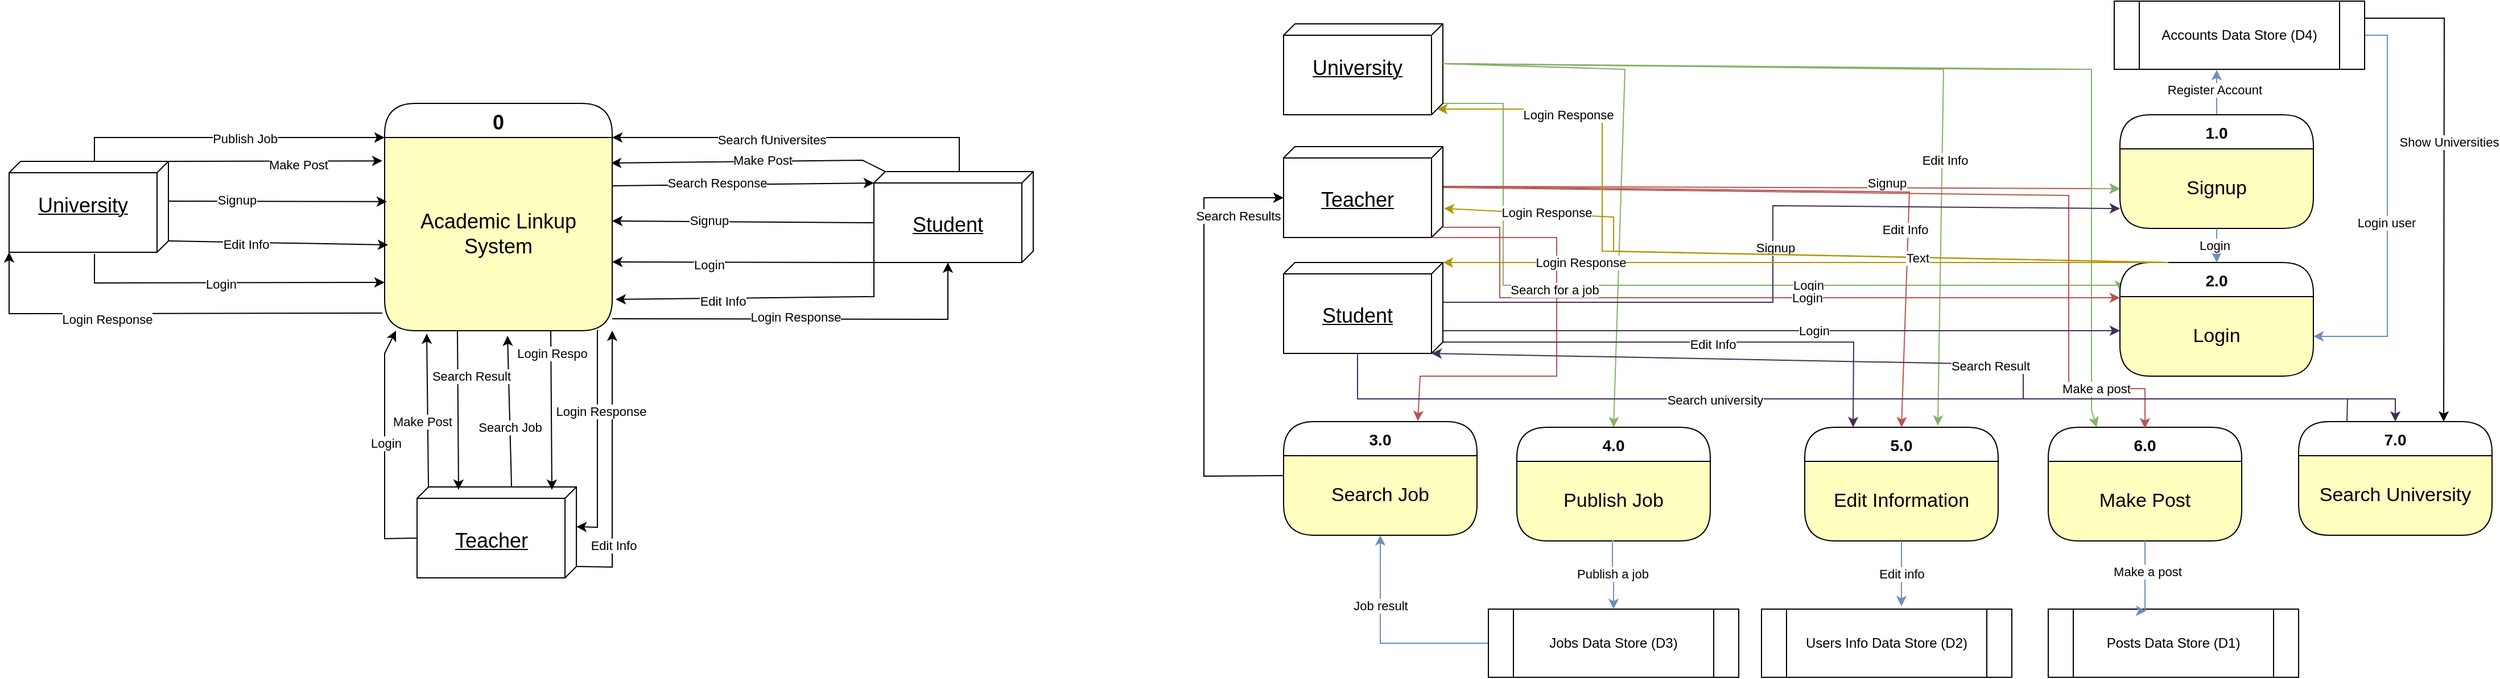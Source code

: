 <mxfile version="22.1.11" type="github">
  <diagram name="Page-1" id="b520641d-4fe3-3701-9064-5fc419738815">
    <mxGraphModel dx="2413" dy="696" grid="1" gridSize="10" guides="1" tooltips="1" connect="1" arrows="1" fold="1" page="1" pageScale="1" pageWidth="1100" pageHeight="850" background="none" math="0" shadow="0">
      <root>
        <mxCell id="0" />
        <mxCell id="1" parent="0" />
        <mxCell id="0HZ5bVdCTYoosMjre-ow-92" style="edgeStyle=orthogonalEdgeStyle;rounded=0;orthogonalLoop=1;jettySize=auto;html=1;exitX=0;exitY=0;exitDx=70;exitDy=0;exitPerimeter=0;entryX=0;entryY=0.25;entryDx=0;entryDy=0;fillColor=#d5e8d4;strokeColor=#82b366;" edge="1" parent="1" source="0HZ5bVdCTYoosMjre-ow-3" target="0HZ5bVdCTYoosMjre-ow-9">
          <mxGeometry relative="1" as="geometry">
            <Array as="points">
              <mxPoint x="273" y="110" />
              <mxPoint x="273" y="270" />
              <mxPoint x="815" y="270" />
            </Array>
          </mxGeometry>
        </mxCell>
        <mxCell id="0HZ5bVdCTYoosMjre-ow-148" value="Login" style="edgeLabel;html=1;align=center;verticalAlign=middle;resizable=0;points=[];" vertex="1" connectable="0" parent="0HZ5bVdCTYoosMjre-ow-92">
          <mxGeometry x="0.347" y="-1" relative="1" as="geometry">
            <mxPoint x="-31" y="-1" as="offset" />
          </mxGeometry>
        </mxCell>
        <mxCell id="0HZ5bVdCTYoosMjre-ow-120" style="edgeStyle=none;rounded=0;orthogonalLoop=1;jettySize=auto;html=1;exitX=0;exitY=0;exitDx=35;exitDy=0;exitPerimeter=0;entryX=0.5;entryY=0;entryDx=0;entryDy=0;fillColor=#d5e8d4;strokeColor=#82b366;" edge="1" parent="1" source="0HZ5bVdCTYoosMjre-ow-3" target="0HZ5bVdCTYoosMjre-ow-111">
          <mxGeometry relative="1" as="geometry">
            <Array as="points">
              <mxPoint x="380" y="80" />
            </Array>
          </mxGeometry>
        </mxCell>
        <mxCell id="0HZ5bVdCTYoosMjre-ow-123" style="edgeStyle=none;rounded=0;orthogonalLoop=1;jettySize=auto;html=1;exitX=0;exitY=0;exitDx=35;exitDy=0;exitPerimeter=0;entryX=0.688;entryY=-0.015;entryDx=0;entryDy=0;fillColor=#d5e8d4;strokeColor=#82b366;entryPerimeter=0;" edge="1" parent="1" source="0HZ5bVdCTYoosMjre-ow-3" target="0HZ5bVdCTYoosMjre-ow-56">
          <mxGeometry relative="1" as="geometry">
            <Array as="points">
              <mxPoint x="660" y="80" />
            </Array>
          </mxGeometry>
        </mxCell>
        <mxCell id="0HZ5bVdCTYoosMjre-ow-145" value="Edit Info" style="edgeLabel;html=1;align=center;verticalAlign=middle;resizable=0;points=[];" vertex="1" connectable="0" parent="0HZ5bVdCTYoosMjre-ow-123">
          <mxGeometry x="0.38" y="2" relative="1" as="geometry">
            <mxPoint as="offset" />
          </mxGeometry>
        </mxCell>
        <mxCell id="0HZ5bVdCTYoosMjre-ow-124" style="edgeStyle=none;rounded=0;orthogonalLoop=1;jettySize=auto;html=1;exitX=0;exitY=0;exitDx=35;exitDy=0;exitPerimeter=0;entryX=0.25;entryY=0;entryDx=0;entryDy=0;fillColor=#d5e8d4;strokeColor=#82b366;" edge="1" parent="1" source="0HZ5bVdCTYoosMjre-ow-3" target="0HZ5bVdCTYoosMjre-ow-52">
          <mxGeometry relative="1" as="geometry">
            <Array as="points">
              <mxPoint x="790" y="80" />
              <mxPoint x="790" y="380" />
            </Array>
          </mxGeometry>
        </mxCell>
        <mxCell id="0HZ5bVdCTYoosMjre-ow-3" value="&lt;br&gt;&lt;font style=&quot;font-size: 18px;&quot;&gt;University&lt;/font&gt;" style="verticalAlign=top;align=center;spacingTop=8;spacingLeft=2;spacingRight=12;shape=cube;size=10;direction=south;fontStyle=4;html=1;whiteSpace=wrap;" vertex="1" parent="1">
          <mxGeometry x="80" y="40" width="140" height="80" as="geometry" />
        </mxCell>
        <mxCell id="0HZ5bVdCTYoosMjre-ow-94" style="edgeStyle=orthogonalEdgeStyle;rounded=0;orthogonalLoop=1;jettySize=auto;html=1;exitX=0.5;exitY=0;exitDx=0;exitDy=0;entryX=0.405;entryY=1.008;entryDx=0;entryDy=0;entryPerimeter=0;fillColor=#dae8fc;strokeColor=#6c8ebf;" edge="1" parent="1" source="0HZ5bVdCTYoosMjre-ow-4" target="0HZ5bVdCTYoosMjre-ow-22">
          <mxGeometry relative="1" as="geometry">
            <Array as="points">
              <mxPoint x="900" y="81" />
            </Array>
          </mxGeometry>
        </mxCell>
        <mxCell id="0HZ5bVdCTYoosMjre-ow-95" value="Register Account" style="edgeLabel;html=1;align=center;verticalAlign=middle;resizable=0;points=[];" vertex="1" connectable="0" parent="0HZ5bVdCTYoosMjre-ow-94">
          <mxGeometry x="0.1" y="2" relative="1" as="geometry">
            <mxPoint as="offset" />
          </mxGeometry>
        </mxCell>
        <mxCell id="0HZ5bVdCTYoosMjre-ow-4" value="1.0" style="swimlane;fontStyle=1;align=center;verticalAlign=middle;childLayout=stackLayout;horizontal=1;startSize=30;horizontalStack=0;resizeParent=0;resizeLast=1;container=0;collapsible=0;rounded=1;arcSize=30;swimlaneFillColor=#ffffc0;dropTarget=0;fontSize=14;" vertex="1" parent="1">
          <mxGeometry x="815" y="120" width="170" height="100" as="geometry" />
        </mxCell>
        <mxCell id="0HZ5bVdCTYoosMjre-ow-5" value="&lt;font style=&quot;font-size: 17px;&quot;&gt;Signup&lt;/font&gt;" style="text;html=1;strokeColor=none;fillColor=none;align=center;verticalAlign=middle;spacingLeft=4;spacingRight=4;whiteSpace=wrap;overflow=hidden;rotatable=0;fontColor=#000000;" vertex="1" parent="0HZ5bVdCTYoosMjre-ow-4">
          <mxGeometry y="30" width="170" height="70" as="geometry" />
        </mxCell>
        <mxCell id="0HZ5bVdCTYoosMjre-ow-9" value="2.0" style="swimlane;fontStyle=1;align=center;verticalAlign=middle;childLayout=stackLayout;horizontal=1;startSize=30;horizontalStack=0;resizeParent=0;resizeLast=1;container=0;collapsible=0;rounded=1;arcSize=30;swimlaneFillColor=#ffffc0;dropTarget=0;fontSize=14;" vertex="1" parent="1">
          <mxGeometry x="815" y="250" width="170" height="100" as="geometry" />
        </mxCell>
        <mxCell id="0HZ5bVdCTYoosMjre-ow-10" value="&lt;font style=&quot;font-size: 17px;&quot;&gt;Login&lt;/font&gt;" style="text;html=1;strokeColor=none;fillColor=none;align=center;verticalAlign=middle;spacingLeft=4;spacingRight=4;whiteSpace=wrap;overflow=hidden;rotatable=0;fontColor=#000000;" vertex="1" parent="0HZ5bVdCTYoosMjre-ow-9">
          <mxGeometry y="30" width="170" height="70" as="geometry" />
        </mxCell>
        <mxCell id="0HZ5bVdCTYoosMjre-ow-96" style="edgeStyle=orthogonalEdgeStyle;rounded=0;orthogonalLoop=1;jettySize=auto;html=1;exitX=1;exitY=0.5;exitDx=0;exitDy=0;entryX=1;entryY=0.5;entryDx=0;entryDy=0;fillColor=#dae8fc;strokeColor=#6c8ebf;" edge="1" parent="1" source="0HZ5bVdCTYoosMjre-ow-22" target="0HZ5bVdCTYoosMjre-ow-10">
          <mxGeometry relative="1" as="geometry" />
        </mxCell>
        <mxCell id="0HZ5bVdCTYoosMjre-ow-97" value="Login user" style="edgeLabel;html=1;align=center;verticalAlign=middle;resizable=0;points=[];" vertex="1" connectable="0" parent="0HZ5bVdCTYoosMjre-ow-96">
          <mxGeometry x="0.054" y="-1" relative="1" as="geometry">
            <mxPoint as="offset" />
          </mxGeometry>
        </mxCell>
        <mxCell id="0HZ5bVdCTYoosMjre-ow-167" style="edgeStyle=none;rounded=0;orthogonalLoop=1;jettySize=auto;html=1;exitX=1;exitY=0.25;exitDx=0;exitDy=0;entryX=0.75;entryY=0;entryDx=0;entryDy=0;" edge="1" parent="1" source="0HZ5bVdCTYoosMjre-ow-22" target="0HZ5bVdCTYoosMjre-ow-155">
          <mxGeometry relative="1" as="geometry">
            <Array as="points">
              <mxPoint x="1100" y="35" />
            </Array>
          </mxGeometry>
        </mxCell>
        <mxCell id="0HZ5bVdCTYoosMjre-ow-168" value="Show Universities" style="edgeLabel;html=1;align=center;verticalAlign=middle;resizable=0;points=[];" vertex="1" connectable="0" parent="0HZ5bVdCTYoosMjre-ow-167">
          <mxGeometry x="-0.155" y="4" relative="1" as="geometry">
            <mxPoint y="-1" as="offset" />
          </mxGeometry>
        </mxCell>
        <mxCell id="0HZ5bVdCTYoosMjre-ow-22" value="Accounts Data Store (D4)" style="shape=process;whiteSpace=wrap;html=1;backgroundOutline=1;" vertex="1" parent="1">
          <mxGeometry x="810" y="20" width="220" height="60" as="geometry" />
        </mxCell>
        <mxCell id="0HZ5bVdCTYoosMjre-ow-52" value="6.0" style="swimlane;fontStyle=1;align=center;verticalAlign=middle;childLayout=stackLayout;horizontal=1;startSize=30;horizontalStack=0;resizeParent=0;resizeLast=1;container=0;collapsible=0;rounded=1;arcSize=30;swimlaneFillColor=#ffffc0;dropTarget=0;fontSize=14;" vertex="1" parent="1">
          <mxGeometry x="752" y="395" width="170" height="100" as="geometry" />
        </mxCell>
        <mxCell id="0HZ5bVdCTYoosMjre-ow-53" value="&lt;font style=&quot;font-size: 17px;&quot;&gt;Make Post&lt;/font&gt;" style="text;html=1;strokeColor=none;fillColor=none;align=center;verticalAlign=middle;spacingLeft=4;spacingRight=4;whiteSpace=wrap;overflow=hidden;rotatable=0;fontColor=#000000;" vertex="1" parent="0HZ5bVdCTYoosMjre-ow-52">
          <mxGeometry y="30" width="170" height="70" as="geometry" />
        </mxCell>
        <mxCell id="0HZ5bVdCTYoosMjre-ow-56" value="5.0" style="swimlane;fontStyle=1;align=center;verticalAlign=middle;childLayout=stackLayout;horizontal=1;startSize=30;horizontalStack=0;resizeParent=0;resizeLast=1;container=0;collapsible=0;rounded=1;arcSize=30;swimlaneFillColor=#ffffc0;dropTarget=0;fontSize=14;" vertex="1" parent="1">
          <mxGeometry x="538" y="395" width="170" height="100" as="geometry" />
        </mxCell>
        <mxCell id="0HZ5bVdCTYoosMjre-ow-57" value="&lt;font style=&quot;font-size: 17px;&quot;&gt;Edit Information&lt;/font&gt;" style="text;html=1;strokeColor=none;fillColor=none;align=center;verticalAlign=middle;spacingLeft=4;spacingRight=4;whiteSpace=wrap;overflow=hidden;rotatable=0;fontColor=#000000;" vertex="1" parent="0HZ5bVdCTYoosMjre-ow-56">
          <mxGeometry y="30" width="170" height="70" as="geometry" />
        </mxCell>
        <mxCell id="0HZ5bVdCTYoosMjre-ow-60" value="Users Info Data Store (D2)" style="shape=process;whiteSpace=wrap;html=1;backgroundOutline=1;" vertex="1" parent="1">
          <mxGeometry x="500" y="555" width="220" height="60" as="geometry" />
        </mxCell>
        <mxCell id="0HZ5bVdCTYoosMjre-ow-61" value="Posts Data Store (D1)" style="shape=process;whiteSpace=wrap;html=1;backgroundOutline=1;" vertex="1" parent="1">
          <mxGeometry x="752" y="555" width="220" height="60" as="geometry" />
        </mxCell>
        <mxCell id="0HZ5bVdCTYoosMjre-ow-70" style="edgeStyle=orthogonalEdgeStyle;rounded=0;orthogonalLoop=1;jettySize=auto;html=1;exitX=0.5;exitY=1;exitDx=0;exitDy=0;entryX=0.391;entryY=0.025;entryDx=0;entryDy=0;entryPerimeter=0;fillColor=#dae8fc;strokeColor=#6c8ebf;" edge="1" parent="1" source="0HZ5bVdCTYoosMjre-ow-53" target="0HZ5bVdCTYoosMjre-ow-61">
          <mxGeometry relative="1" as="geometry">
            <Array as="points">
              <mxPoint x="837" y="557" />
            </Array>
          </mxGeometry>
        </mxCell>
        <mxCell id="0HZ5bVdCTYoosMjre-ow-71" value="Make a post" style="edgeLabel;html=1;align=center;verticalAlign=middle;resizable=0;points=[];" vertex="1" connectable="0" parent="0HZ5bVdCTYoosMjre-ow-70">
          <mxGeometry x="-0.152" y="2" relative="1" as="geometry">
            <mxPoint as="offset" />
          </mxGeometry>
        </mxCell>
        <mxCell id="0HZ5bVdCTYoosMjre-ow-72" style="edgeStyle=orthogonalEdgeStyle;rounded=0;orthogonalLoop=1;jettySize=auto;html=1;exitX=0.5;exitY=1;exitDx=0;exitDy=0;entryX=0.559;entryY=-0.042;entryDx=0;entryDy=0;entryPerimeter=0;fillColor=#dae8fc;strokeColor=#6c8ebf;" edge="1" parent="1" source="0HZ5bVdCTYoosMjre-ow-57" target="0HZ5bVdCTYoosMjre-ow-60">
          <mxGeometry relative="1" as="geometry" />
        </mxCell>
        <mxCell id="0HZ5bVdCTYoosMjre-ow-73" value="Edit info" style="edgeLabel;html=1;align=center;verticalAlign=middle;resizable=0;points=[];" vertex="1" connectable="0" parent="0HZ5bVdCTYoosMjre-ow-72">
          <mxGeometry x="0.009" relative="1" as="geometry">
            <mxPoint as="offset" />
          </mxGeometry>
        </mxCell>
        <mxCell id="0HZ5bVdCTYoosMjre-ow-88" style="edgeStyle=orthogonalEdgeStyle;rounded=0;orthogonalLoop=1;jettySize=auto;html=1;exitX=0.5;exitY=1;exitDx=0;exitDy=0;entryX=0.5;entryY=0;entryDx=0;entryDy=0;fillColor=#dae8fc;strokeColor=#6c8ebf;" edge="1" parent="1" source="0HZ5bVdCTYoosMjre-ow-5" target="0HZ5bVdCTYoosMjre-ow-9">
          <mxGeometry relative="1" as="geometry" />
        </mxCell>
        <mxCell id="0HZ5bVdCTYoosMjre-ow-89" value="Login" style="edgeLabel;html=1;align=center;verticalAlign=middle;resizable=0;points=[];" vertex="1" connectable="0" parent="0HZ5bVdCTYoosMjre-ow-88">
          <mxGeometry x="-0.033" y="-2" relative="1" as="geometry">
            <mxPoint as="offset" />
          </mxGeometry>
        </mxCell>
        <mxCell id="0HZ5bVdCTYoosMjre-ow-111" value="4.0" style="swimlane;fontStyle=1;align=center;verticalAlign=middle;childLayout=stackLayout;horizontal=1;startSize=30;horizontalStack=0;resizeParent=0;resizeLast=1;container=0;collapsible=0;rounded=1;arcSize=30;swimlaneFillColor=#ffffc0;dropTarget=0;fontSize=14;" vertex="1" parent="1">
          <mxGeometry x="285" y="395" width="170" height="100" as="geometry" />
        </mxCell>
        <mxCell id="0HZ5bVdCTYoosMjre-ow-112" value="&lt;font style=&quot;font-size: 17px;&quot;&gt;Publish Job&lt;/font&gt;" style="text;html=1;strokeColor=none;fillColor=none;align=center;verticalAlign=middle;spacingLeft=4;spacingRight=4;whiteSpace=wrap;overflow=hidden;rotatable=0;fontColor=#000000;" vertex="1" parent="0HZ5bVdCTYoosMjre-ow-111">
          <mxGeometry y="30" width="170" height="70" as="geometry" />
        </mxCell>
        <mxCell id="0HZ5bVdCTYoosMjre-ow-116" value="&lt;font style=&quot;font-size: 17px;&quot;&gt;Publish Job&lt;/font&gt;" style="text;html=1;strokeColor=none;fillColor=none;align=center;verticalAlign=middle;spacingLeft=4;spacingRight=4;whiteSpace=wrap;overflow=hidden;rotatable=0;fontColor=#000000;" vertex="1" parent="0HZ5bVdCTYoosMjre-ow-111">
          <mxGeometry y="100" width="170" as="geometry" />
        </mxCell>
        <mxCell id="0HZ5bVdCTYoosMjre-ow-136" style="edgeStyle=none;rounded=0;orthogonalLoop=1;jettySize=auto;html=1;exitX=0;exitY=0.5;exitDx=0;exitDy=0;entryX=0.5;entryY=1;entryDx=0;entryDy=0;fillColor=#dae8fc;strokeColor=#6c8ebf;" edge="1" parent="1" source="0HZ5bVdCTYoosMjre-ow-113" target="0HZ5bVdCTYoosMjre-ow-134">
          <mxGeometry relative="1" as="geometry">
            <Array as="points">
              <mxPoint x="165" y="585" />
            </Array>
          </mxGeometry>
        </mxCell>
        <mxCell id="0HZ5bVdCTYoosMjre-ow-140" value="Job result" style="edgeLabel;html=1;align=center;verticalAlign=middle;resizable=0;points=[];" vertex="1" connectable="0" parent="0HZ5bVdCTYoosMjre-ow-136">
          <mxGeometry x="0.359" relative="1" as="geometry">
            <mxPoint y="1" as="offset" />
          </mxGeometry>
        </mxCell>
        <mxCell id="0HZ5bVdCTYoosMjre-ow-113" value="Jobs Data Store (D3)" style="shape=process;whiteSpace=wrap;html=1;backgroundOutline=1;" vertex="1" parent="1">
          <mxGeometry x="260" y="555" width="220" height="60" as="geometry" />
        </mxCell>
        <mxCell id="0HZ5bVdCTYoosMjre-ow-114" style="edgeStyle=orthogonalEdgeStyle;rounded=0;orthogonalLoop=1;jettySize=auto;html=1;exitX=0.5;exitY=1;exitDx=0;exitDy=0;entryX=0.5;entryY=0;entryDx=0;entryDy=0;fillColor=#dae8fc;strokeColor=#6c8ebf;" edge="1" parent="1" source="0HZ5bVdCTYoosMjre-ow-112" target="0HZ5bVdCTYoosMjre-ow-113">
          <mxGeometry relative="1" as="geometry">
            <Array as="points">
              <mxPoint x="369" y="525" />
              <mxPoint x="370" y="525" />
            </Array>
          </mxGeometry>
        </mxCell>
        <mxCell id="0HZ5bVdCTYoosMjre-ow-115" value="Publish a job" style="edgeLabel;html=1;align=center;verticalAlign=middle;resizable=0;points=[];" vertex="1" connectable="0" parent="0HZ5bVdCTYoosMjre-ow-114">
          <mxGeometry y="1" relative="1" as="geometry">
            <mxPoint as="offset" />
          </mxGeometry>
        </mxCell>
        <mxCell id="0HZ5bVdCTYoosMjre-ow-118" style="edgeStyle=none;rounded=0;orthogonalLoop=1;jettySize=auto;html=1;exitX=0;exitY=0;exitDx=35;exitDy=0;exitPerimeter=0;entryX=0;entryY=0.5;entryDx=0;entryDy=0;fillColor=#f8cecc;strokeColor=#b85450;" edge="1" parent="1" source="0HZ5bVdCTYoosMjre-ow-117" target="0HZ5bVdCTYoosMjre-ow-5">
          <mxGeometry relative="1" as="geometry" />
        </mxCell>
        <mxCell id="0HZ5bVdCTYoosMjre-ow-119" style="edgeStyle=none;rounded=0;orthogonalLoop=1;jettySize=auto;html=1;exitX=0;exitY=0;exitDx=70;exitDy=0;exitPerimeter=0;entryX=0;entryY=0;entryDx=0;entryDy=0;fillColor=#f8cecc;strokeColor=#b85450;" edge="1" parent="1">
          <mxGeometry relative="1" as="geometry">
            <mxPoint x="220" y="219" as="sourcePoint" />
            <mxPoint x="815" y="281" as="targetPoint" />
            <Array as="points">
              <mxPoint x="270" y="219" />
              <mxPoint x="270" y="281" />
              <mxPoint x="510" y="281" />
            </Array>
          </mxGeometry>
        </mxCell>
        <mxCell id="0HZ5bVdCTYoosMjre-ow-149" value="Login" style="edgeLabel;html=1;align=center;verticalAlign=middle;resizable=0;points=[];" vertex="1" connectable="0" parent="0HZ5bVdCTYoosMjre-ow-119">
          <mxGeometry x="0.126" y="-3" relative="1" as="geometry">
            <mxPoint x="12" y="-3" as="offset" />
          </mxGeometry>
        </mxCell>
        <mxCell id="0HZ5bVdCTYoosMjre-ow-125" style="edgeStyle=none;rounded=0;orthogonalLoop=1;jettySize=auto;html=1;exitX=0;exitY=0;exitDx=35;exitDy=0;exitPerimeter=0;entryX=0.5;entryY=0;entryDx=0;entryDy=0;fillColor=#f8cecc;strokeColor=#b85450;" edge="1" parent="1">
          <mxGeometry relative="1" as="geometry">
            <mxPoint x="220" y="184" as="sourcePoint" />
            <mxPoint x="837" y="396" as="targetPoint" />
            <Array as="points">
              <mxPoint x="770" y="191" />
              <mxPoint x="770" y="291" />
              <mxPoint x="770" y="361" />
              <mxPoint x="837" y="361" />
            </Array>
          </mxGeometry>
        </mxCell>
        <mxCell id="0HZ5bVdCTYoosMjre-ow-158" value="Make a post" style="edgeLabel;html=1;align=center;verticalAlign=middle;resizable=0;points=[];" vertex="1" connectable="0" parent="0HZ5bVdCTYoosMjre-ow-125">
          <mxGeometry x="0.808" relative="1" as="geometry">
            <mxPoint x="1" as="offset" />
          </mxGeometry>
        </mxCell>
        <mxCell id="0HZ5bVdCTYoosMjre-ow-126" style="edgeStyle=none;rounded=0;orthogonalLoop=1;jettySize=auto;html=1;exitX=0;exitY=0;exitDx=35;exitDy=0;exitPerimeter=0;entryX=0.5;entryY=0;entryDx=0;entryDy=0;fillColor=#f8cecc;strokeColor=#b85450;" edge="1" parent="1" source="0HZ5bVdCTYoosMjre-ow-117" target="0HZ5bVdCTYoosMjre-ow-56">
          <mxGeometry relative="1" as="geometry">
            <Array as="points">
              <mxPoint x="630" y="188" />
            </Array>
          </mxGeometry>
        </mxCell>
        <mxCell id="0HZ5bVdCTYoosMjre-ow-130" value="Signup" style="edgeLabel;html=1;align=center;verticalAlign=middle;resizable=0;points=[];" vertex="1" connectable="0" parent="0HZ5bVdCTYoosMjre-ow-126">
          <mxGeometry x="0.299" y="-2" relative="1" as="geometry">
            <mxPoint x="-11" y="-10" as="offset" />
          </mxGeometry>
        </mxCell>
        <mxCell id="0HZ5bVdCTYoosMjre-ow-195" value="Edit Info" style="edgeLabel;html=1;align=center;verticalAlign=middle;resizable=0;points=[];" vertex="1" connectable="0" parent="0HZ5bVdCTYoosMjre-ow-126">
          <mxGeometry x="0.434" y="-3" relative="1" as="geometry">
            <mxPoint as="offset" />
          </mxGeometry>
        </mxCell>
        <mxCell id="0HZ5bVdCTYoosMjre-ow-117" value="&lt;font style=&quot;font-size: 18px;&quot;&gt;&lt;br&gt;Teacher&lt;/font&gt;" style="verticalAlign=top;align=center;spacingTop=8;spacingLeft=2;spacingRight=12;shape=cube;size=10;direction=south;fontStyle=4;html=1;whiteSpace=wrap;" vertex="1" parent="1">
          <mxGeometry x="80" y="148" width="140" height="80" as="geometry" />
        </mxCell>
        <mxCell id="0HZ5bVdCTYoosMjre-ow-133" value="3.0" style="swimlane;fontStyle=1;align=center;verticalAlign=middle;childLayout=stackLayout;horizontal=1;startSize=30;horizontalStack=0;resizeParent=0;resizeLast=1;container=0;collapsible=0;rounded=1;arcSize=30;swimlaneFillColor=#ffffc0;dropTarget=0;fontSize=14;" vertex="1" parent="1">
          <mxGeometry x="80" y="390" width="170" height="100" as="geometry" />
        </mxCell>
        <mxCell id="0HZ5bVdCTYoosMjre-ow-134" value="&lt;font style=&quot;font-size: 17px;&quot;&gt;Search Job&lt;/font&gt;" style="text;html=1;strokeColor=none;fillColor=none;align=center;verticalAlign=middle;spacingLeft=4;spacingRight=4;whiteSpace=wrap;overflow=hidden;rotatable=0;fontColor=#000000;" vertex="1" parent="0HZ5bVdCTYoosMjre-ow-133">
          <mxGeometry y="30" width="170" height="70" as="geometry" />
        </mxCell>
        <mxCell id="0HZ5bVdCTYoosMjre-ow-135" value="&lt;font style=&quot;font-size: 17px;&quot;&gt;Publish Job&lt;/font&gt;" style="text;html=1;strokeColor=none;fillColor=none;align=center;verticalAlign=middle;spacingLeft=4;spacingRight=4;whiteSpace=wrap;overflow=hidden;rotatable=0;fontColor=#000000;" vertex="1" parent="0HZ5bVdCTYoosMjre-ow-133">
          <mxGeometry y="100" width="170" as="geometry" />
        </mxCell>
        <mxCell id="0HZ5bVdCTYoosMjre-ow-138" style="edgeStyle=none;rounded=0;orthogonalLoop=1;jettySize=auto;html=1;exitX=0;exitY=0;exitDx=80;exitDy=10;exitPerimeter=0;fillColor=#f8cecc;strokeColor=#b85450;entryX=0.694;entryY=-0.005;entryDx=0;entryDy=0;entryPerimeter=0;" edge="1" parent="1" source="0HZ5bVdCTYoosMjre-ow-117" target="0HZ5bVdCTYoosMjre-ow-133">
          <mxGeometry relative="1" as="geometry">
            <mxPoint x="270" y="370" as="targetPoint" />
            <Array as="points">
              <mxPoint x="320" y="228" />
              <mxPoint x="320" y="350" />
              <mxPoint x="200" y="350" />
            </Array>
          </mxGeometry>
        </mxCell>
        <mxCell id="0HZ5bVdCTYoosMjre-ow-139" value="Search for a job" style="edgeLabel;html=1;align=center;verticalAlign=middle;resizable=0;points=[];" vertex="1" connectable="0" parent="0HZ5bVdCTYoosMjre-ow-138">
          <mxGeometry x="-0.207" y="-2" relative="1" as="geometry">
            <mxPoint as="offset" />
          </mxGeometry>
        </mxCell>
        <mxCell id="0HZ5bVdCTYoosMjre-ow-141" style="edgeStyle=none;rounded=0;orthogonalLoop=1;jettySize=auto;html=1;exitX=0;exitY=0;exitDx=35;exitDy=0;exitPerimeter=0;entryX=0;entryY=0.5;entryDx=0;entryDy=0;fillColor=#d5e8d4;strokeColor=#82b366;" edge="1" parent="1" source="0HZ5bVdCTYoosMjre-ow-3" target="0HZ5bVdCTYoosMjre-ow-5">
          <mxGeometry relative="1" as="geometry">
            <Array as="points">
              <mxPoint x="710" y="80" />
              <mxPoint x="790" y="80" />
              <mxPoint x="790" y="185" />
            </Array>
          </mxGeometry>
        </mxCell>
        <mxCell id="0HZ5bVdCTYoosMjre-ow-150" style="edgeStyle=none;rounded=0;orthogonalLoop=1;jettySize=auto;html=1;exitX=0;exitY=0;exitDx=35;exitDy=0;exitPerimeter=0;entryX=0;entryY=0.75;entryDx=0;entryDy=0;fillColor=#76608a;strokeColor=#432D57;" edge="1" parent="1" source="0HZ5bVdCTYoosMjre-ow-147" target="0HZ5bVdCTYoosMjre-ow-5">
          <mxGeometry relative="1" as="geometry">
            <Array as="points">
              <mxPoint x="510" y="285" />
              <mxPoint x="510" y="200" />
            </Array>
          </mxGeometry>
        </mxCell>
        <mxCell id="0HZ5bVdCTYoosMjre-ow-151" value="Signup" style="edgeLabel;html=1;align=center;verticalAlign=middle;resizable=0;points=[];" vertex="1" connectable="0" parent="0HZ5bVdCTYoosMjre-ow-150">
          <mxGeometry x="-0.002" y="-2" relative="1" as="geometry">
            <mxPoint y="1" as="offset" />
          </mxGeometry>
        </mxCell>
        <mxCell id="0HZ5bVdCTYoosMjre-ow-152" value="Login" style="edgeStyle=none;rounded=0;orthogonalLoop=1;jettySize=auto;html=1;entryX=0;entryY=0.429;entryDx=0;entryDy=0;entryPerimeter=0;fillColor=#76608a;strokeColor=#432D57;" edge="1" parent="1" target="0HZ5bVdCTYoosMjre-ow-10">
          <mxGeometry x="0.101" relative="1" as="geometry">
            <mxPoint x="220" y="310" as="sourcePoint" />
            <Array as="points">
              <mxPoint x="230" y="310" />
              <mxPoint x="370" y="310" />
            </Array>
            <mxPoint x="-1" as="offset" />
          </mxGeometry>
        </mxCell>
        <mxCell id="0HZ5bVdCTYoosMjre-ow-153" style="edgeStyle=none;rounded=0;orthogonalLoop=1;jettySize=auto;html=1;exitX=0;exitY=0;exitDx=70;exitDy=0;exitPerimeter=0;entryX=0.25;entryY=0;entryDx=0;entryDy=0;fillColor=#76608a;strokeColor=#432D57;" edge="1" parent="1" source="0HZ5bVdCTYoosMjre-ow-147" target="0HZ5bVdCTYoosMjre-ow-56">
          <mxGeometry relative="1" as="geometry">
            <Array as="points">
              <mxPoint x="581" y="320" />
            </Array>
          </mxGeometry>
        </mxCell>
        <mxCell id="0HZ5bVdCTYoosMjre-ow-154" value="Edit Info" style="edgeLabel;html=1;align=center;verticalAlign=middle;resizable=0;points=[];" vertex="1" connectable="0" parent="0HZ5bVdCTYoosMjre-ow-153">
          <mxGeometry x="0.087" y="-2" relative="1" as="geometry">
            <mxPoint as="offset" />
          </mxGeometry>
        </mxCell>
        <mxCell id="0HZ5bVdCTYoosMjre-ow-161" style="edgeStyle=none;rounded=0;orthogonalLoop=1;jettySize=auto;html=1;exitX=0;exitY=0;exitDx=80;exitDy=75;exitPerimeter=0;entryX=0.5;entryY=0;entryDx=0;entryDy=0;fillColor=#76608a;strokeColor=#432D57;" edge="1" parent="1" source="0HZ5bVdCTYoosMjre-ow-147" target="0HZ5bVdCTYoosMjre-ow-155">
          <mxGeometry relative="1" as="geometry">
            <Array as="points">
              <mxPoint x="145" y="370" />
              <mxPoint x="610" y="370" />
              <mxPoint x="1057" y="370" />
            </Array>
          </mxGeometry>
        </mxCell>
        <mxCell id="0HZ5bVdCTYoosMjre-ow-162" value="Search university" style="edgeLabel;html=1;align=center;verticalAlign=middle;resizable=0;points=[];" vertex="1" connectable="0" parent="0HZ5bVdCTYoosMjre-ow-161">
          <mxGeometry x="-0.273" y="-1" relative="1" as="geometry">
            <mxPoint as="offset" />
          </mxGeometry>
        </mxCell>
        <mxCell id="0HZ5bVdCTYoosMjre-ow-147" value="&lt;font style=&quot;font-size: 18px;&quot;&gt;&lt;br&gt;Student&lt;/font&gt;" style="verticalAlign=top;align=center;spacingTop=8;spacingLeft=2;spacingRight=12;shape=cube;size=10;direction=south;fontStyle=4;html=1;whiteSpace=wrap;" vertex="1" parent="1">
          <mxGeometry x="80" y="250" width="140" height="80" as="geometry" />
        </mxCell>
        <mxCell id="0HZ5bVdCTYoosMjre-ow-155" value="7.0" style="swimlane;fontStyle=1;align=center;verticalAlign=middle;childLayout=stackLayout;horizontal=1;startSize=30;horizontalStack=0;resizeParent=0;resizeLast=1;container=0;collapsible=0;rounded=1;arcSize=30;swimlaneFillColor=#ffffc0;dropTarget=0;fontSize=14;" vertex="1" parent="1">
          <mxGeometry x="972" y="390" width="170" height="100" as="geometry" />
        </mxCell>
        <mxCell id="0HZ5bVdCTYoosMjre-ow-156" value="&lt;font style=&quot;font-size: 17px;&quot;&gt;Search University&lt;/font&gt;" style="text;html=1;strokeColor=none;fillColor=none;align=center;verticalAlign=middle;spacingLeft=4;spacingRight=4;whiteSpace=wrap;overflow=hidden;rotatable=0;fontColor=#000000;" vertex="1" parent="0HZ5bVdCTYoosMjre-ow-155">
          <mxGeometry y="30" width="170" height="70" as="geometry" />
        </mxCell>
        <mxCell id="0HZ5bVdCTYoosMjre-ow-157" value="&lt;font style=&quot;font-size: 17px;&quot;&gt;Publish Job&lt;/font&gt;" style="text;html=1;strokeColor=none;fillColor=none;align=center;verticalAlign=middle;spacingLeft=4;spacingRight=4;whiteSpace=wrap;overflow=hidden;rotatable=0;fontColor=#000000;" vertex="1" parent="0HZ5bVdCTYoosMjre-ow-155">
          <mxGeometry y="100" width="170" as="geometry" />
        </mxCell>
        <mxCell id="0HZ5bVdCTYoosMjre-ow-170" value="&lt;br&gt;&lt;font style=&quot;font-size: 18px;&quot;&gt;University&lt;/font&gt;" style="verticalAlign=top;align=center;spacingTop=8;spacingLeft=2;spacingRight=12;shape=cube;size=10;direction=south;fontStyle=4;html=1;whiteSpace=wrap;" vertex="1" parent="1">
          <mxGeometry x="-1040" y="161" width="140" height="80" as="geometry" />
        </mxCell>
        <mxCell id="0HZ5bVdCTYoosMjre-ow-229" style="edgeStyle=none;rounded=0;orthogonalLoop=1;jettySize=auto;html=1;exitX=0;exitY=0;exitDx=70;exitDy=0;exitPerimeter=0;entryX=1;entryY=1;entryDx=0;entryDy=0;" edge="1" parent="1" source="0HZ5bVdCTYoosMjre-ow-171" target="0HZ5bVdCTYoosMjre-ow-174">
          <mxGeometry relative="1" as="geometry">
            <Array as="points">
              <mxPoint x="-510" y="518" />
            </Array>
          </mxGeometry>
        </mxCell>
        <mxCell id="0HZ5bVdCTYoosMjre-ow-230" value="Edit Info" style="edgeLabel;html=1;align=center;verticalAlign=middle;resizable=0;points=[];" vertex="1" connectable="0" parent="0HZ5bVdCTYoosMjre-ow-229">
          <mxGeometry x="-0.574" y="-1" relative="1" as="geometry">
            <mxPoint as="offset" />
          </mxGeometry>
        </mxCell>
        <mxCell id="0HZ5bVdCTYoosMjre-ow-171" value="&lt;font style=&quot;font-size: 18px;&quot;&gt;&lt;br&gt;Teacher&lt;/font&gt;" style="verticalAlign=top;align=center;spacingTop=8;spacingLeft=2;spacingRight=12;shape=cube;size=10;direction=south;fontStyle=4;html=1;whiteSpace=wrap;" vertex="1" parent="1">
          <mxGeometry x="-681.47" y="447.5" width="140" height="80" as="geometry" />
        </mxCell>
        <mxCell id="0HZ5bVdCTYoosMjre-ow-206" style="edgeStyle=none;rounded=0;orthogonalLoop=1;jettySize=auto;html=1;exitX=0;exitY=0;exitDx=0;exitDy=65;exitPerimeter=0;entryX=1;entryY=0;entryDx=0;entryDy=0;" edge="1" parent="1" source="0HZ5bVdCTYoosMjre-ow-172" target="0HZ5bVdCTYoosMjre-ow-174">
          <mxGeometry relative="1" as="geometry">
            <Array as="points">
              <mxPoint x="-205" y="140" />
            </Array>
          </mxGeometry>
        </mxCell>
        <mxCell id="0HZ5bVdCTYoosMjre-ow-208" value="Search fUniversites" style="edgeLabel;html=1;align=center;verticalAlign=middle;resizable=0;points=[];" vertex="1" connectable="0" parent="0HZ5bVdCTYoosMjre-ow-206">
          <mxGeometry x="0.164" y="2" relative="1" as="geometry">
            <mxPoint as="offset" />
          </mxGeometry>
        </mxCell>
        <mxCell id="0HZ5bVdCTYoosMjre-ow-172" value="&lt;font style=&quot;font-size: 18px;&quot;&gt;&lt;br&gt;Student&lt;/font&gt;" style="verticalAlign=top;align=center;spacingTop=8;spacingLeft=2;spacingRight=12;shape=cube;size=10;direction=south;fontStyle=4;html=1;whiteSpace=wrap;" vertex="1" parent="1">
          <mxGeometry x="-280" y="170" width="140" height="80" as="geometry" />
        </mxCell>
        <mxCell id="0HZ5bVdCTYoosMjre-ow-173" value="0" style="swimlane;fontStyle=1;align=center;verticalAlign=middle;childLayout=stackLayout;horizontal=1;startSize=30;horizontalStack=0;resizeParent=0;resizeLast=1;container=0;collapsible=0;rounded=1;arcSize=30;swimlaneFillColor=#ffffc0;dropTarget=0;fontSize=18;" vertex="1" parent="1">
          <mxGeometry x="-710" y="110" width="200" height="200" as="geometry" />
        </mxCell>
        <mxCell id="0HZ5bVdCTYoosMjre-ow-174" value="&lt;font style=&quot;font-size: 18px;&quot;&gt;Academic Linkup System&lt;/font&gt;" style="text;html=1;strokeColor=none;fillColor=none;align=center;verticalAlign=middle;spacingLeft=4;spacingRight=4;whiteSpace=wrap;overflow=hidden;rotatable=0;fontColor=#000000;" vertex="1" parent="0HZ5bVdCTYoosMjre-ow-173">
          <mxGeometry y="30" width="200" height="170" as="geometry" />
        </mxCell>
        <mxCell id="0HZ5bVdCTYoosMjre-ow-178" style="edgeStyle=none;rounded=0;orthogonalLoop=1;jettySize=auto;html=1;exitX=0;exitY=0;exitDx=35;exitDy=0;exitPerimeter=0;entryX=0.01;entryY=0.332;entryDx=0;entryDy=0;entryPerimeter=0;" edge="1" parent="1" source="0HZ5bVdCTYoosMjre-ow-170" target="0HZ5bVdCTYoosMjre-ow-174">
          <mxGeometry relative="1" as="geometry" />
        </mxCell>
        <mxCell id="0HZ5bVdCTYoosMjre-ow-179" value="Signup" style="edgeLabel;html=1;align=center;verticalAlign=middle;resizable=0;points=[];" vertex="1" connectable="0" parent="0HZ5bVdCTYoosMjre-ow-178">
          <mxGeometry x="-0.363" y="1" relative="1" as="geometry">
            <mxPoint x="-1" as="offset" />
          </mxGeometry>
        </mxCell>
        <mxCell id="0HZ5bVdCTYoosMjre-ow-180" style="edgeStyle=none;rounded=0;orthogonalLoop=1;jettySize=auto;html=1;exitX=0;exitY=0;exitDx=0;exitDy=65;exitPerimeter=0;entryX=0;entryY=0;entryDx=0;entryDy=0;" edge="1" parent="1" source="0HZ5bVdCTYoosMjre-ow-170" target="0HZ5bVdCTYoosMjre-ow-174">
          <mxGeometry relative="1" as="geometry">
            <Array as="points">
              <mxPoint x="-965" y="140" />
            </Array>
          </mxGeometry>
        </mxCell>
        <mxCell id="0HZ5bVdCTYoosMjre-ow-181" value="Publish Job" style="edgeLabel;html=1;align=center;verticalAlign=middle;resizable=0;points=[];" vertex="1" connectable="0" parent="0HZ5bVdCTYoosMjre-ow-180">
          <mxGeometry x="0.115" y="-1" relative="1" as="geometry">
            <mxPoint x="-1" as="offset" />
          </mxGeometry>
        </mxCell>
        <mxCell id="0HZ5bVdCTYoosMjre-ow-182" style="edgeStyle=none;rounded=0;orthogonalLoop=1;jettySize=auto;html=1;exitX=1.019;exitY=0.464;exitDx=0;exitDy=0;exitPerimeter=0;entryX=0;entryY=0.75;entryDx=0;entryDy=0;" edge="1" parent="1" source="0HZ5bVdCTYoosMjre-ow-170" target="0HZ5bVdCTYoosMjre-ow-174">
          <mxGeometry relative="1" as="geometry">
            <mxPoint x="-930" y="229" as="sourcePoint" />
            <mxPoint x="-712.0" y="233.54" as="targetPoint" />
            <Array as="points">
              <mxPoint x="-965" y="268" />
            </Array>
          </mxGeometry>
        </mxCell>
        <mxCell id="0HZ5bVdCTYoosMjre-ow-183" value="Login" style="edgeLabel;html=1;align=center;verticalAlign=middle;resizable=0;points=[];" vertex="1" connectable="0" parent="0HZ5bVdCTYoosMjre-ow-182">
          <mxGeometry x="-0.025" y="-1" relative="1" as="geometry">
            <mxPoint as="offset" />
          </mxGeometry>
        </mxCell>
        <mxCell id="0HZ5bVdCTYoosMjre-ow-184" style="edgeStyle=none;rounded=0;orthogonalLoop=1;jettySize=auto;html=1;exitX=0;exitY=0.25;exitDx=0;exitDy=0;entryX=0;entryY=0;entryDx=45;entryDy=140;entryPerimeter=0;" edge="1" parent="1" source="0HZ5bVdCTYoosMjre-ow-134" target="0HZ5bVdCTYoosMjre-ow-117">
          <mxGeometry relative="1" as="geometry">
            <Array as="points">
              <mxPoint x="10" y="438" />
              <mxPoint x="10" y="193" />
            </Array>
          </mxGeometry>
        </mxCell>
        <mxCell id="0HZ5bVdCTYoosMjre-ow-185" value="Search Results" style="edgeLabel;html=1;align=center;verticalAlign=middle;resizable=0;points=[];" vertex="1" connectable="0" parent="0HZ5bVdCTYoosMjre-ow-184">
          <mxGeometry x="0.381" relative="1" as="geometry">
            <mxPoint x="30" y="-33" as="offset" />
          </mxGeometry>
        </mxCell>
        <mxCell id="0HZ5bVdCTYoosMjre-ow-186" style="edgeStyle=none;rounded=0;orthogonalLoop=1;jettySize=auto;html=1;exitX=0.25;exitY=0;exitDx=0;exitDy=0;entryX=0;entryY=0;entryDx=80;entryDy=10;entryPerimeter=0;fillColor=#76608a;strokeColor=#432D57;" edge="1" parent="1" source="0HZ5bVdCTYoosMjre-ow-155" target="0HZ5bVdCTYoosMjre-ow-147">
          <mxGeometry relative="1" as="geometry">
            <Array as="points">
              <mxPoint x="1015" y="370" />
              <mxPoint x="730" y="370" />
              <mxPoint x="730" y="340" />
            </Array>
          </mxGeometry>
        </mxCell>
        <mxCell id="0HZ5bVdCTYoosMjre-ow-187" value="Search Result" style="edgeLabel;html=1;align=center;verticalAlign=middle;resizable=0;points=[];" vertex="1" connectable="0" parent="0HZ5bVdCTYoosMjre-ow-186">
          <mxGeometry x="-0.105" y="2" relative="1" as="geometry">
            <mxPoint x="18" as="offset" />
          </mxGeometry>
        </mxCell>
        <mxCell id="0HZ5bVdCTYoosMjre-ow-188" style="edgeStyle=none;rounded=0;orthogonalLoop=1;jettySize=auto;html=1;exitX=0.25;exitY=0;exitDx=0;exitDy=0;entryX=0;entryY=0;entryDx=75;entryDy=5;entryPerimeter=0;fillColor=#e3c800;strokeColor=#B09500;" edge="1" parent="1" source="0HZ5bVdCTYoosMjre-ow-9" target="0HZ5bVdCTYoosMjre-ow-3">
          <mxGeometry relative="1" as="geometry">
            <Array as="points">
              <mxPoint x="360" y="240" />
              <mxPoint x="360" y="115" />
            </Array>
          </mxGeometry>
        </mxCell>
        <mxCell id="0HZ5bVdCTYoosMjre-ow-189" value="Login Response" style="edgeLabel;html=1;align=center;verticalAlign=middle;resizable=0;points=[];" vertex="1" connectable="0" parent="0HZ5bVdCTYoosMjre-ow-188">
          <mxGeometry x="0.547" y="2" relative="1" as="geometry">
            <mxPoint x="-28" y="-24" as="offset" />
          </mxGeometry>
        </mxCell>
        <mxCell id="0HZ5bVdCTYoosMjre-ow-190" style="edgeStyle=none;rounded=0;orthogonalLoop=1;jettySize=auto;html=1;exitX=0.25;exitY=0;exitDx=0;exitDy=0;entryX=0.681;entryY=-0.007;entryDx=0;entryDy=0;entryPerimeter=0;fillColor=#e3c800;strokeColor=#B09500;" edge="1" parent="1" source="0HZ5bVdCTYoosMjre-ow-9" target="0HZ5bVdCTYoosMjre-ow-117">
          <mxGeometry relative="1" as="geometry">
            <Array as="points">
              <mxPoint x="370" y="240" />
              <mxPoint x="370" y="210" />
            </Array>
          </mxGeometry>
        </mxCell>
        <mxCell id="0HZ5bVdCTYoosMjre-ow-191" value="Login Response" style="edgeLabel;html=1;align=center;verticalAlign=middle;resizable=0;points=[];" vertex="1" connectable="0" parent="0HZ5bVdCTYoosMjre-ow-190">
          <mxGeometry x="0.73" y="-1" relative="1" as="geometry">
            <mxPoint as="offset" />
          </mxGeometry>
        </mxCell>
        <mxCell id="0HZ5bVdCTYoosMjre-ow-192" style="edgeStyle=none;rounded=0;orthogonalLoop=1;jettySize=auto;html=1;exitX=0.25;exitY=0;exitDx=0;exitDy=0;entryX=0;entryY=0;entryDx=0;entryDy=0;entryPerimeter=0;fillColor=#e3c800;strokeColor=#B09500;" edge="1" parent="1" source="0HZ5bVdCTYoosMjre-ow-9" target="0HZ5bVdCTYoosMjre-ow-147">
          <mxGeometry relative="1" as="geometry" />
        </mxCell>
        <mxCell id="0HZ5bVdCTYoosMjre-ow-193" value="Login Response" style="edgeLabel;html=1;align=center;verticalAlign=middle;resizable=0;points=[];" vertex="1" connectable="0" parent="0HZ5bVdCTYoosMjre-ow-192">
          <mxGeometry x="0.62" relative="1" as="geometry">
            <mxPoint as="offset" />
          </mxGeometry>
        </mxCell>
        <mxCell id="0HZ5bVdCTYoosMjre-ow-194" value="Text" style="edgeLabel;html=1;align=center;verticalAlign=middle;resizable=0;points=[];" vertex="1" connectable="0" parent="0HZ5bVdCTYoosMjre-ow-192">
          <mxGeometry x="-0.309" y="-4" relative="1" as="geometry">
            <mxPoint as="offset" />
          </mxGeometry>
        </mxCell>
        <mxCell id="0HZ5bVdCTYoosMjre-ow-196" style="edgeStyle=none;rounded=0;orthogonalLoop=1;jettySize=auto;html=1;exitX=-0.01;exitY=0.909;exitDx=0;exitDy=0;entryX=1;entryY=1;entryDx=0;entryDy=0;entryPerimeter=0;exitPerimeter=0;" edge="1" parent="1" source="0HZ5bVdCTYoosMjre-ow-174" target="0HZ5bVdCTYoosMjre-ow-170">
          <mxGeometry relative="1" as="geometry">
            <Array as="points">
              <mxPoint x="-1040" y="295" />
            </Array>
          </mxGeometry>
        </mxCell>
        <mxCell id="0HZ5bVdCTYoosMjre-ow-197" value="Login Response" style="edgeLabel;html=1;align=center;verticalAlign=middle;resizable=0;points=[];" vertex="1" connectable="0" parent="0HZ5bVdCTYoosMjre-ow-196">
          <mxGeometry x="0.268" y="5" relative="1" as="geometry">
            <mxPoint as="offset" />
          </mxGeometry>
        </mxCell>
        <mxCell id="0HZ5bVdCTYoosMjre-ow-198" style="edgeStyle=none;rounded=0;orthogonalLoop=1;jettySize=auto;html=1;exitX=1;exitY=0.938;exitDx=0;exitDy=0;entryX=0;entryY=0;entryDx=80;entryDy=75;entryPerimeter=0;exitPerimeter=0;" edge="1" parent="1" source="0HZ5bVdCTYoosMjre-ow-174" target="0HZ5bVdCTYoosMjre-ow-172">
          <mxGeometry relative="1" as="geometry">
            <Array as="points">
              <mxPoint x="-215" y="300" />
            </Array>
          </mxGeometry>
        </mxCell>
        <mxCell id="0HZ5bVdCTYoosMjre-ow-199" value="Login Response" style="edgeLabel;html=1;align=center;verticalAlign=middle;resizable=0;points=[];" vertex="1" connectable="0" parent="0HZ5bVdCTYoosMjre-ow-198">
          <mxGeometry x="-0.068" y="2" relative="1" as="geometry">
            <mxPoint as="offset" />
          </mxGeometry>
        </mxCell>
        <mxCell id="0HZ5bVdCTYoosMjre-ow-200" style="edgeStyle=none;rounded=0;orthogonalLoop=1;jettySize=auto;html=1;exitX=0.935;exitY=0.997;exitDx=0;exitDy=0;entryX=0;entryY=0;entryDx=35;entryDy=0;entryPerimeter=0;exitPerimeter=0;" edge="1" parent="1" source="0HZ5bVdCTYoosMjre-ow-174" target="0HZ5bVdCTYoosMjre-ow-171">
          <mxGeometry relative="1" as="geometry">
            <Array as="points">
              <mxPoint x="-523" y="483" />
            </Array>
          </mxGeometry>
        </mxCell>
        <mxCell id="0HZ5bVdCTYoosMjre-ow-201" value="Login Response" style="edgeLabel;html=1;align=center;verticalAlign=middle;resizable=0;points=[];" vertex="1" connectable="0" parent="0HZ5bVdCTYoosMjre-ow-200">
          <mxGeometry x="0.196" y="3" relative="1" as="geometry">
            <mxPoint y="-44" as="offset" />
          </mxGeometry>
        </mxCell>
        <mxCell id="0HZ5bVdCTYoosMjre-ow-202" style="edgeStyle=none;rounded=0;orthogonalLoop=1;jettySize=auto;html=1;exitX=1;exitY=1;exitDx=0;exitDy=0;exitPerimeter=0;entryX=1;entryY=0.644;entryDx=0;entryDy=0;entryPerimeter=0;" edge="1" parent="1" source="0HZ5bVdCTYoosMjre-ow-172" target="0HZ5bVdCTYoosMjre-ow-174">
          <mxGeometry relative="1" as="geometry" />
        </mxCell>
        <mxCell id="0HZ5bVdCTYoosMjre-ow-203" value="Login" style="edgeLabel;html=1;align=center;verticalAlign=middle;resizable=0;points=[];" vertex="1" connectable="0" parent="0HZ5bVdCTYoosMjre-ow-202">
          <mxGeometry x="0.261" y="2" relative="1" as="geometry">
            <mxPoint as="offset" />
          </mxGeometry>
        </mxCell>
        <mxCell id="0HZ5bVdCTYoosMjre-ow-204" style="edgeStyle=none;rounded=0;orthogonalLoop=1;jettySize=auto;html=1;exitX=0;exitY=0;exitDx=45;exitDy=140;exitPerimeter=0;entryX=1;entryY=0.432;entryDx=0;entryDy=0;entryPerimeter=0;" edge="1" parent="1" source="0HZ5bVdCTYoosMjre-ow-172" target="0HZ5bVdCTYoosMjre-ow-174">
          <mxGeometry relative="1" as="geometry" />
        </mxCell>
        <mxCell id="0HZ5bVdCTYoosMjre-ow-205" value="Signup" style="edgeLabel;html=1;align=center;verticalAlign=middle;resizable=0;points=[];" vertex="1" connectable="0" parent="0HZ5bVdCTYoosMjre-ow-204">
          <mxGeometry x="0.261" y="-1" relative="1" as="geometry">
            <mxPoint as="offset" />
          </mxGeometry>
        </mxCell>
        <mxCell id="0HZ5bVdCTYoosMjre-ow-209" style="edgeStyle=none;rounded=0;orthogonalLoop=1;jettySize=auto;html=1;exitX=1;exitY=0.25;exitDx=0;exitDy=0;entryX=0;entryY=0;entryDx=10;entryDy=140;entryPerimeter=0;" edge="1" parent="1" source="0HZ5bVdCTYoosMjre-ow-174" target="0HZ5bVdCTYoosMjre-ow-172">
          <mxGeometry relative="1" as="geometry" />
        </mxCell>
        <mxCell id="0HZ5bVdCTYoosMjre-ow-210" value="Search Response" style="edgeLabel;html=1;align=center;verticalAlign=middle;resizable=0;points=[];" vertex="1" connectable="0" parent="0HZ5bVdCTYoosMjre-ow-209">
          <mxGeometry x="-0.206" y="2" relative="1" as="geometry">
            <mxPoint as="offset" />
          </mxGeometry>
        </mxCell>
        <mxCell id="0HZ5bVdCTYoosMjre-ow-211" style="edgeStyle=none;rounded=0;orthogonalLoop=1;jettySize=auto;html=1;exitX=0;exitY=0;exitDx=70;exitDy=0;exitPerimeter=0;entryX=0.015;entryY=0.556;entryDx=0;entryDy=0;entryPerimeter=0;" edge="1" parent="1" source="0HZ5bVdCTYoosMjre-ow-170" target="0HZ5bVdCTYoosMjre-ow-174">
          <mxGeometry relative="1" as="geometry" />
        </mxCell>
        <mxCell id="0HZ5bVdCTYoosMjre-ow-212" value="Edit Info" style="edgeLabel;html=1;align=center;verticalAlign=middle;resizable=0;points=[];" vertex="1" connectable="0" parent="0HZ5bVdCTYoosMjre-ow-211">
          <mxGeometry x="-0.298" y="-2" relative="1" as="geometry">
            <mxPoint as="offset" />
          </mxGeometry>
        </mxCell>
        <mxCell id="0HZ5bVdCTYoosMjre-ow-213" style="edgeStyle=none;rounded=0;orthogonalLoop=1;jettySize=auto;html=1;exitX=1;exitY=1;exitDx=0;exitDy=0;exitPerimeter=0;entryX=1.015;entryY=0.838;entryDx=0;entryDy=0;entryPerimeter=0;" edge="1" parent="1" source="0HZ5bVdCTYoosMjre-ow-172" target="0HZ5bVdCTYoosMjre-ow-174">
          <mxGeometry relative="1" as="geometry">
            <Array as="points">
              <mxPoint x="-280" y="280" />
            </Array>
          </mxGeometry>
        </mxCell>
        <mxCell id="0HZ5bVdCTYoosMjre-ow-214" value="Edit Info" style="edgeLabel;html=1;align=center;verticalAlign=middle;resizable=0;points=[];" vertex="1" connectable="0" parent="0HZ5bVdCTYoosMjre-ow-213">
          <mxGeometry x="0.259" y="2" relative="1" as="geometry">
            <mxPoint x="-1" as="offset" />
          </mxGeometry>
        </mxCell>
        <mxCell id="0HZ5bVdCTYoosMjre-ow-215" style="edgeStyle=none;rounded=0;orthogonalLoop=1;jettySize=auto;html=1;entryX=0.55;entryY=1.026;entryDx=0;entryDy=0;entryPerimeter=0;exitX=0;exitY=0;exitDx=0;exitDy=65;exitPerimeter=0;" edge="1" parent="1">
          <mxGeometry relative="1" as="geometry">
            <mxPoint x="-598.47" y="447.5" as="sourcePoint" />
            <mxPoint x="-602" y="314.42" as="targetPoint" />
          </mxGeometry>
        </mxCell>
        <mxCell id="0HZ5bVdCTYoosMjre-ow-216" value="Search Job" style="edgeLabel;html=1;align=center;verticalAlign=middle;resizable=0;points=[];" vertex="1" connectable="0" parent="0HZ5bVdCTYoosMjre-ow-215">
          <mxGeometry x="-0.071" y="2" relative="1" as="geometry">
            <mxPoint x="2" y="9" as="offset" />
          </mxGeometry>
        </mxCell>
        <mxCell id="0HZ5bVdCTYoosMjre-ow-217" style="edgeStyle=none;rounded=0;orthogonalLoop=1;jettySize=auto;html=1;exitX=0.39;exitY=1.003;exitDx=0;exitDy=0;exitPerimeter=0;" edge="1" parent="1">
          <mxGeometry relative="1" as="geometry">
            <mxPoint x="-646.0" y="310.51" as="sourcePoint" />
            <mxPoint x="-645" y="450" as="targetPoint" />
          </mxGeometry>
        </mxCell>
        <mxCell id="0HZ5bVdCTYoosMjre-ow-218" value="Search Result" style="edgeLabel;html=1;align=center;verticalAlign=middle;resizable=0;points=[];" vertex="1" connectable="0" parent="0HZ5bVdCTYoosMjre-ow-217">
          <mxGeometry x="-0.271" relative="1" as="geometry">
            <mxPoint x="11" y="-12" as="offset" />
          </mxGeometry>
        </mxCell>
        <mxCell id="0HZ5bVdCTYoosMjre-ow-219" style="edgeStyle=none;rounded=0;orthogonalLoop=1;jettySize=auto;html=1;exitX=0;exitY=0;exitDx=45;exitDy=140;exitPerimeter=0;entryX=0.05;entryY=1;entryDx=0;entryDy=0;entryPerimeter=0;" edge="1" parent="1" source="0HZ5bVdCTYoosMjre-ow-171" target="0HZ5bVdCTYoosMjre-ow-174">
          <mxGeometry relative="1" as="geometry">
            <Array as="points">
              <mxPoint x="-710" y="493" />
              <mxPoint x="-710" y="400" />
              <mxPoint x="-710" y="330" />
            </Array>
          </mxGeometry>
        </mxCell>
        <mxCell id="0HZ5bVdCTYoosMjre-ow-220" value="Login" style="edgeLabel;html=1;align=center;verticalAlign=middle;resizable=0;points=[];" vertex="1" connectable="0" parent="0HZ5bVdCTYoosMjre-ow-219">
          <mxGeometry x="0.113" y="-1" relative="1" as="geometry">
            <mxPoint y="6" as="offset" />
          </mxGeometry>
        </mxCell>
        <mxCell id="0HZ5bVdCTYoosMjre-ow-221" style="edgeStyle=none;rounded=0;orthogonalLoop=1;jettySize=auto;html=1;exitX=0.75;exitY=1;exitDx=0;exitDy=0;" edge="1" parent="1">
          <mxGeometry relative="1" as="geometry">
            <mxPoint x="-564" y="310" as="sourcePoint" />
            <mxPoint x="-563" y="450" as="targetPoint" />
          </mxGeometry>
        </mxCell>
        <mxCell id="0HZ5bVdCTYoosMjre-ow-222" value="Login Respo" style="edgeLabel;html=1;align=center;verticalAlign=middle;resizable=0;points=[];" vertex="1" connectable="0" parent="0HZ5bVdCTYoosMjre-ow-221">
          <mxGeometry x="-0.472" y="1" relative="1" as="geometry">
            <mxPoint x="-1" y="-17" as="offset" />
          </mxGeometry>
        </mxCell>
        <mxCell id="0HZ5bVdCTYoosMjre-ow-223" style="edgeStyle=none;rounded=0;orthogonalLoop=1;jettySize=auto;html=1;exitX=0;exitY=0;exitDx=0;exitDy=0;exitPerimeter=0;entryX=-0.01;entryY=0.121;entryDx=0;entryDy=0;entryPerimeter=0;" edge="1" parent="1" source="0HZ5bVdCTYoosMjre-ow-170" target="0HZ5bVdCTYoosMjre-ow-174">
          <mxGeometry relative="1" as="geometry" />
        </mxCell>
        <mxCell id="0HZ5bVdCTYoosMjre-ow-224" value="Make Post" style="edgeLabel;html=1;align=center;verticalAlign=middle;resizable=0;points=[];" vertex="1" connectable="0" parent="0HZ5bVdCTYoosMjre-ow-223">
          <mxGeometry x="0.218" y="-3" relative="1" as="geometry">
            <mxPoint x="-1" as="offset" />
          </mxGeometry>
        </mxCell>
        <mxCell id="0HZ5bVdCTYoosMjre-ow-225" style="edgeStyle=none;rounded=0;orthogonalLoop=1;jettySize=auto;html=1;exitX=0;exitY=0;exitDx=0;exitDy=130;exitPerimeter=0;entryX=0.995;entryY=0.132;entryDx=0;entryDy=0;entryPerimeter=0;" edge="1" parent="1" source="0HZ5bVdCTYoosMjre-ow-172" target="0HZ5bVdCTYoosMjre-ow-174">
          <mxGeometry relative="1" as="geometry">
            <Array as="points">
              <mxPoint x="-290" y="160" />
            </Array>
          </mxGeometry>
        </mxCell>
        <mxCell id="0HZ5bVdCTYoosMjre-ow-226" value="Make Post" style="edgeLabel;html=1;align=center;verticalAlign=middle;resizable=0;points=[];" vertex="1" connectable="0" parent="0HZ5bVdCTYoosMjre-ow-225">
          <mxGeometry x="-0.093" y="-1" relative="1" as="geometry">
            <mxPoint as="offset" />
          </mxGeometry>
        </mxCell>
        <mxCell id="0HZ5bVdCTYoosMjre-ow-227" style="edgeStyle=none;rounded=0;orthogonalLoop=1;jettySize=auto;html=1;exitX=0;exitY=0;exitDx=0;exitDy=130;exitPerimeter=0;entryX=0.185;entryY=1.015;entryDx=0;entryDy=0;entryPerimeter=0;" edge="1" parent="1" source="0HZ5bVdCTYoosMjre-ow-171" target="0HZ5bVdCTYoosMjre-ow-174">
          <mxGeometry relative="1" as="geometry" />
        </mxCell>
        <mxCell id="0HZ5bVdCTYoosMjre-ow-228" value="Make Post" style="edgeLabel;html=1;align=center;verticalAlign=middle;resizable=0;points=[];" vertex="1" connectable="0" parent="0HZ5bVdCTYoosMjre-ow-227">
          <mxGeometry x="-0.233" y="1" relative="1" as="geometry">
            <mxPoint x="-4" y="-6" as="offset" />
          </mxGeometry>
        </mxCell>
      </root>
    </mxGraphModel>
  </diagram>
</mxfile>
